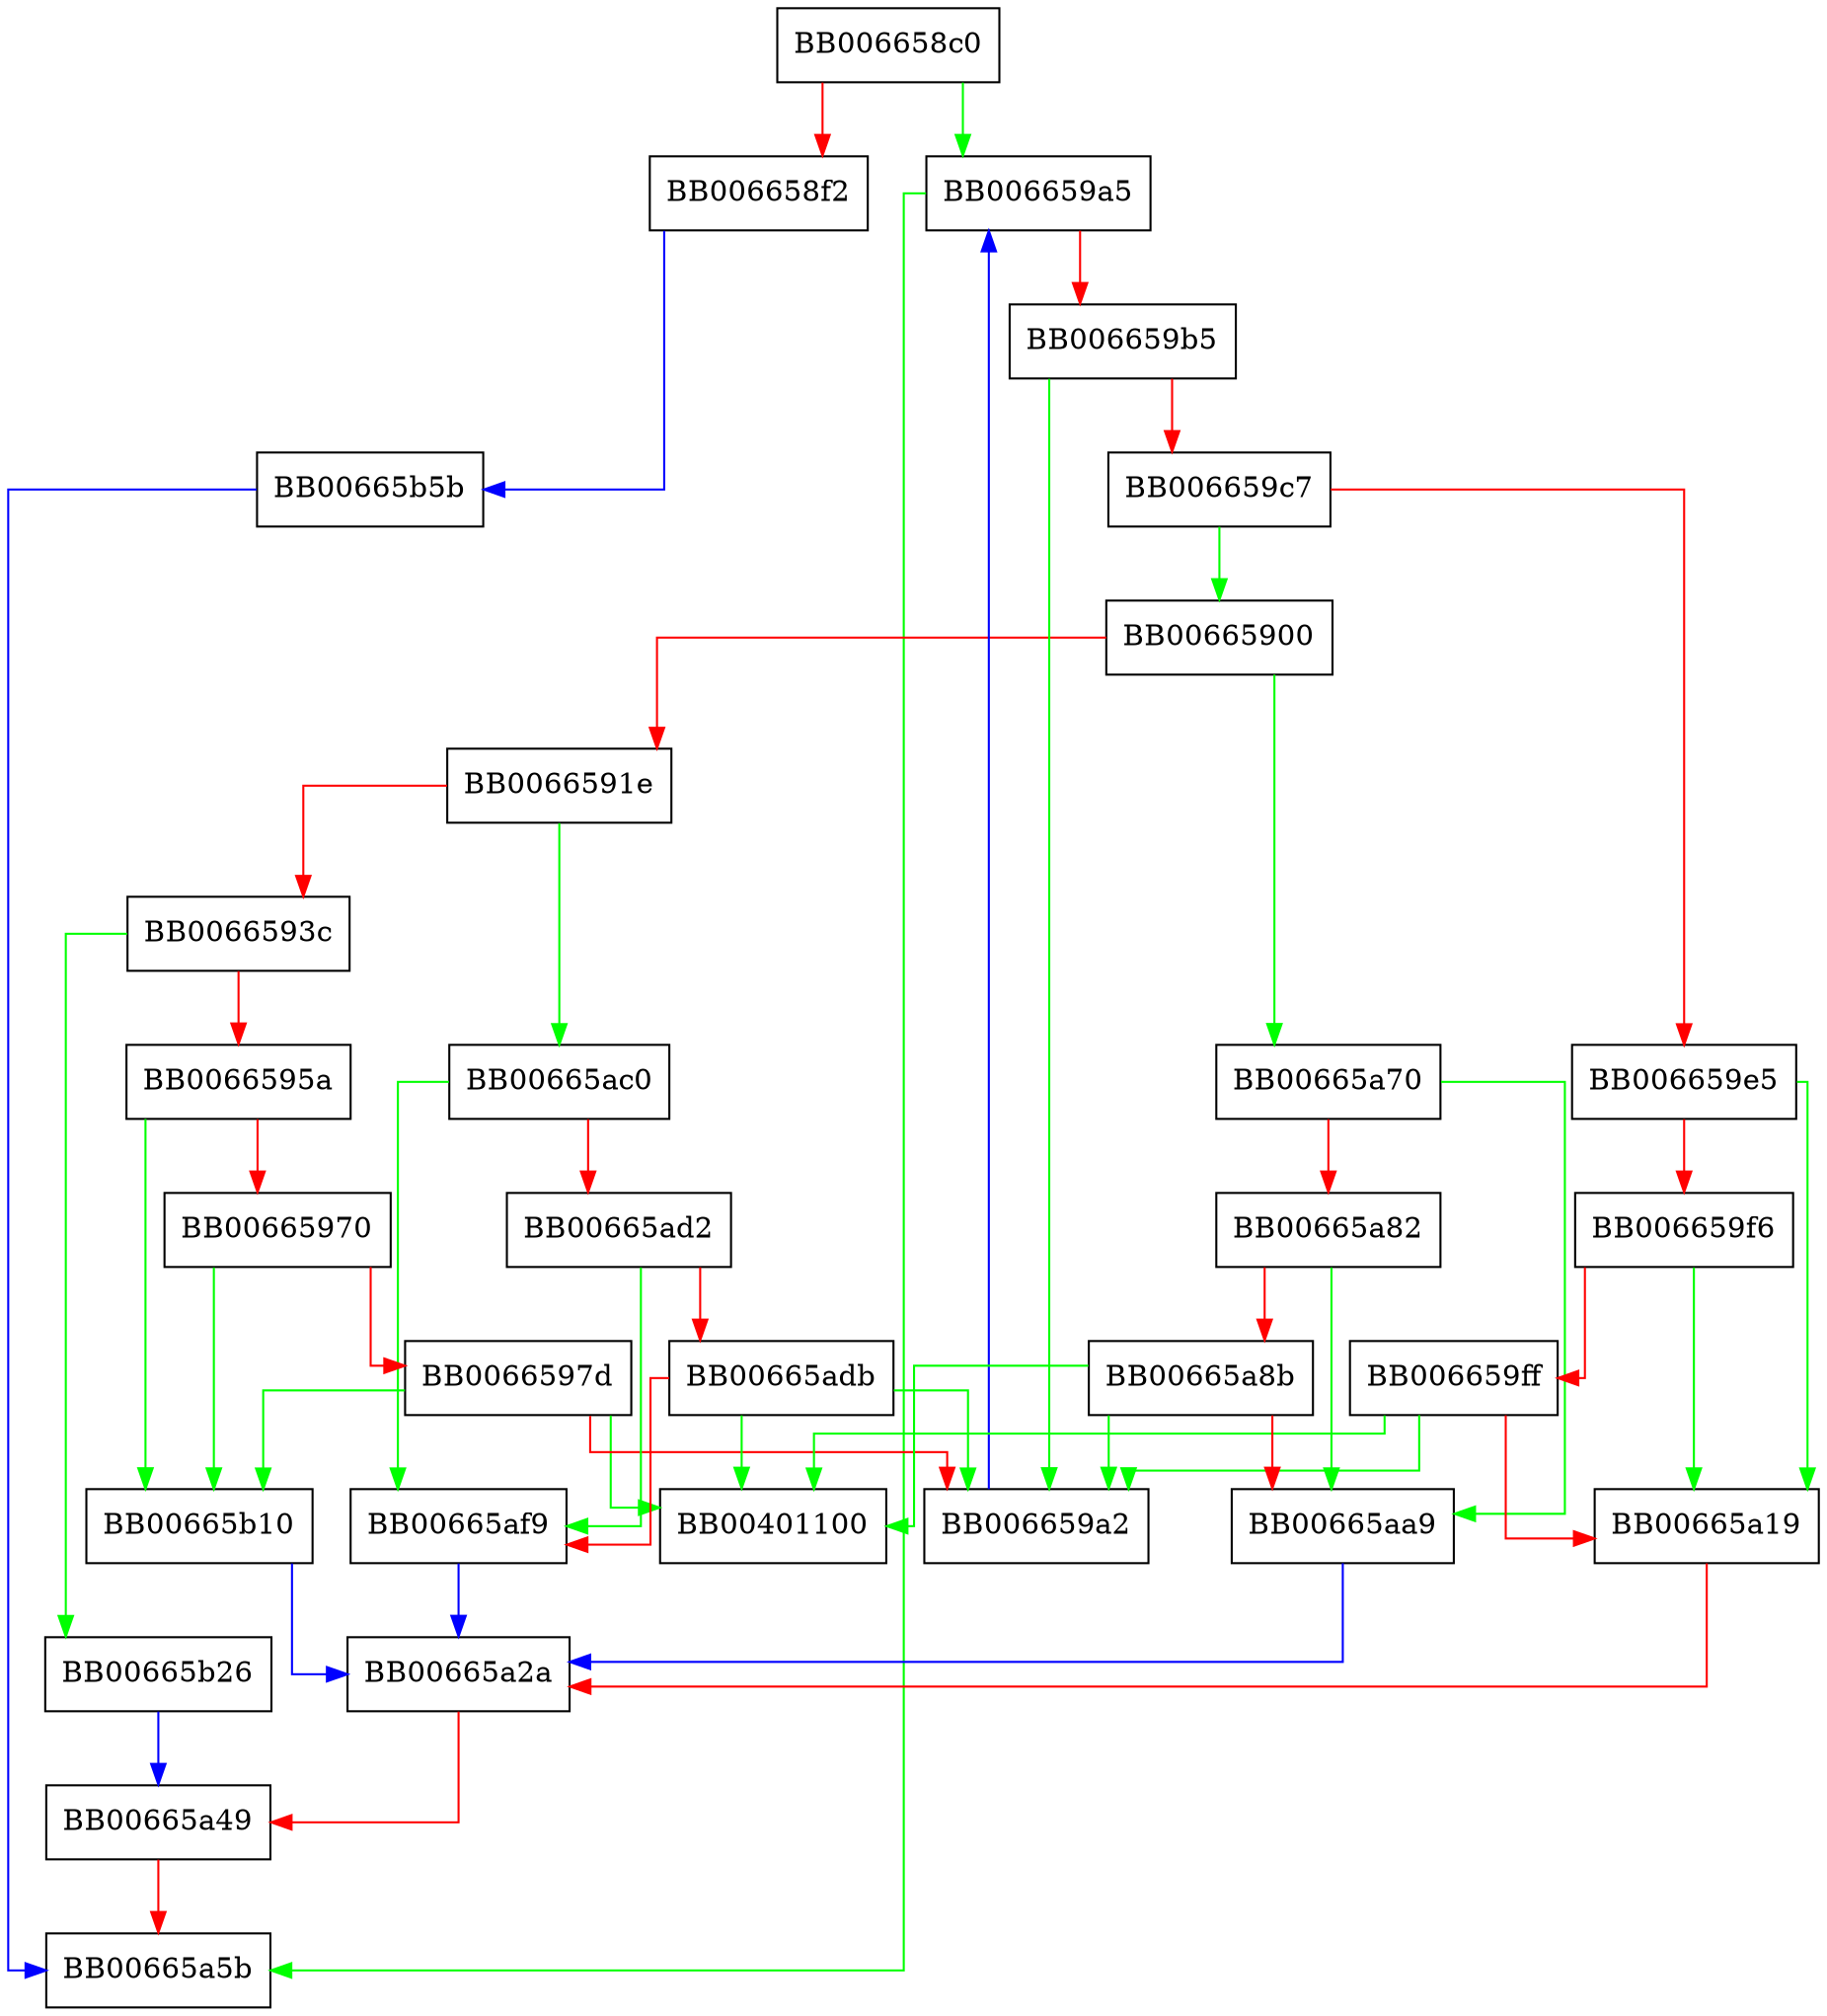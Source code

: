 digraph v2i_issuer_sign_tool {
  node [shape="box"];
  graph [splines=ortho];
  BB006658c0 -> BB006659a5 [color="green"];
  BB006658c0 -> BB006658f2 [color="red"];
  BB006658f2 -> BB00665b5b [color="blue"];
  BB00665900 -> BB00665a70 [color="green"];
  BB00665900 -> BB0066591e [color="red"];
  BB0066591e -> BB00665ac0 [color="green"];
  BB0066591e -> BB0066593c [color="red"];
  BB0066593c -> BB00665b26 [color="green"];
  BB0066593c -> BB0066595a [color="red"];
  BB0066595a -> BB00665b10 [color="green"];
  BB0066595a -> BB00665970 [color="red"];
  BB00665970 -> BB00665b10 [color="green"];
  BB00665970 -> BB0066597d [color="red"];
  BB0066597d -> BB00401100 [color="green"];
  BB0066597d -> BB00665b10 [color="green"];
  BB0066597d -> BB006659a2 [color="red"];
  BB006659a2 -> BB006659a5 [color="blue"];
  BB006659a5 -> BB00665a5b [color="green"];
  BB006659a5 -> BB006659b5 [color="red"];
  BB006659b5 -> BB006659a2 [color="green"];
  BB006659b5 -> BB006659c7 [color="red"];
  BB006659c7 -> BB00665900 [color="green"];
  BB006659c7 -> BB006659e5 [color="red"];
  BB006659e5 -> BB00665a19 [color="green"];
  BB006659e5 -> BB006659f6 [color="red"];
  BB006659f6 -> BB00665a19 [color="green"];
  BB006659f6 -> BB006659ff [color="red"];
  BB006659ff -> BB00401100 [color="green"];
  BB006659ff -> BB006659a2 [color="green"];
  BB006659ff -> BB00665a19 [color="red"];
  BB00665a19 -> BB00665a2a [color="red"];
  BB00665a2a -> BB00665a49 [color="red"];
  BB00665a49 -> BB00665a5b [color="red"];
  BB00665a70 -> BB00665aa9 [color="green"];
  BB00665a70 -> BB00665a82 [color="red"];
  BB00665a82 -> BB00665aa9 [color="green"];
  BB00665a82 -> BB00665a8b [color="red"];
  BB00665a8b -> BB00401100 [color="green"];
  BB00665a8b -> BB006659a2 [color="green"];
  BB00665a8b -> BB00665aa9 [color="red"];
  BB00665aa9 -> BB00665a2a [color="blue"];
  BB00665ac0 -> BB00665af9 [color="green"];
  BB00665ac0 -> BB00665ad2 [color="red"];
  BB00665ad2 -> BB00665af9 [color="green"];
  BB00665ad2 -> BB00665adb [color="red"];
  BB00665adb -> BB00401100 [color="green"];
  BB00665adb -> BB006659a2 [color="green"];
  BB00665adb -> BB00665af9 [color="red"];
  BB00665af9 -> BB00665a2a [color="blue"];
  BB00665b10 -> BB00665a2a [color="blue"];
  BB00665b26 -> BB00665a49 [color="blue"];
  BB00665b5b -> BB00665a5b [color="blue"];
}